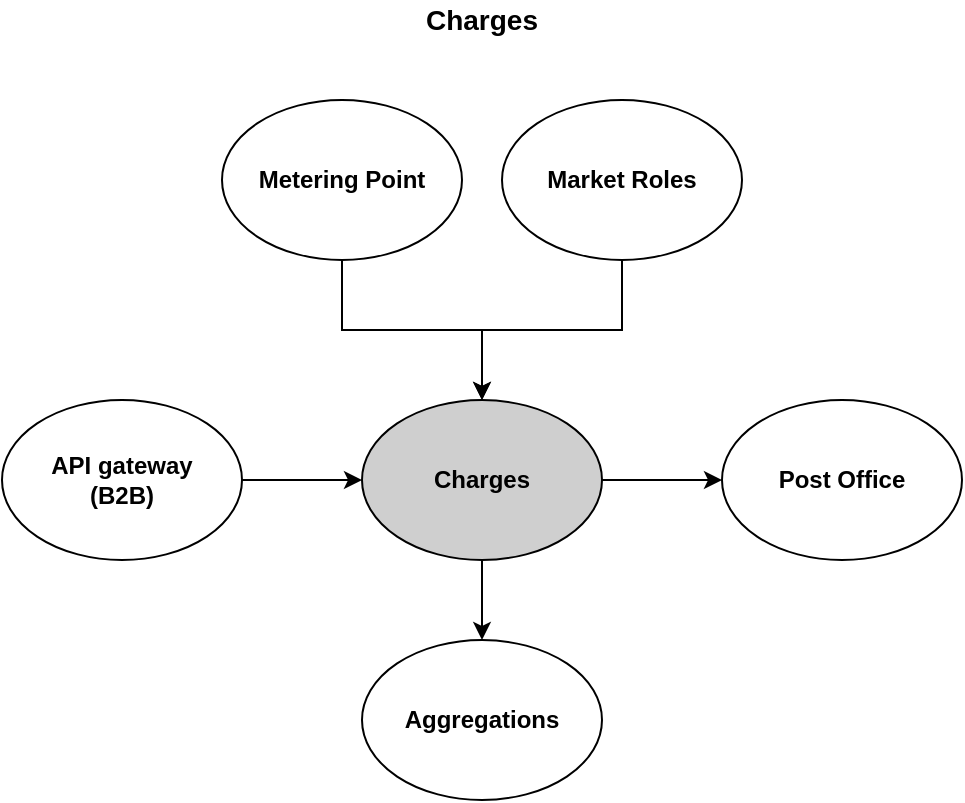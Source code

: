 <mxfile version="14.6.13" type="device"><diagram id="i0IDfQbFjuN1mEYx1GNR" name="Side-1"><mxGraphModel dx="1088" dy="880" grid="1" gridSize="10" guides="1" tooltips="1" connect="1" arrows="1" fold="1" page="1" pageScale="1" pageWidth="827" pageHeight="1169" math="0" shadow="0"><root><mxCell id="0"/><mxCell id="1" parent="0"/><mxCell id="6Yy5RVIUiRxm1Iaf99So-8" value="" style="edgeStyle=orthogonalEdgeStyle;rounded=0;orthogonalLoop=1;jettySize=auto;html=1;" parent="1" source="6Yy5RVIUiRxm1Iaf99So-1" target="6Yy5RVIUiRxm1Iaf99So-7" edge="1"><mxGeometry relative="1" as="geometry"/></mxCell><mxCell id="6Yy5RVIUiRxm1Iaf99So-1" value="&lt;b&gt;Charges&lt;/b&gt;" style="ellipse;whiteSpace=wrap;html=1;fillColor=#CFCFCF;" parent="1" vertex="1"><mxGeometry x="350" y="410" width="120" height="80" as="geometry"/></mxCell><mxCell id="6Yy5RVIUiRxm1Iaf99So-6" value="" style="edgeStyle=orthogonalEdgeStyle;rounded=0;orthogonalLoop=1;jettySize=auto;html=1;" parent="1" source="6Yy5RVIUiRxm1Iaf99So-2" target="6Yy5RVIUiRxm1Iaf99So-1" edge="1"><mxGeometry relative="1" as="geometry"/></mxCell><mxCell id="6Yy5RVIUiRxm1Iaf99So-2" value="&lt;b&gt;API gateway&lt;br&gt;(B2B)&lt;br&gt;&lt;/b&gt;" style="ellipse;whiteSpace=wrap;html=1;" parent="1" vertex="1"><mxGeometry x="170" y="410" width="120" height="80" as="geometry"/></mxCell><mxCell id="6Yy5RVIUiRxm1Iaf99So-4" value="&lt;b&gt;Post Office&lt;/b&gt;" style="ellipse;whiteSpace=wrap;html=1;" parent="1" vertex="1"><mxGeometry x="530" y="410" width="120" height="80" as="geometry"/></mxCell><mxCell id="6Yy5RVIUiRxm1Iaf99So-7" value="&lt;b&gt;Aggregations&lt;/b&gt;" style="ellipse;whiteSpace=wrap;html=1;" parent="1" vertex="1"><mxGeometry x="350" y="530" width="120" height="80" as="geometry"/></mxCell><mxCell id="6Yy5RVIUiRxm1Iaf99So-9" value="&lt;b&gt;&lt;font style=&quot;font-size: 14px&quot;&gt;Charges&lt;/font&gt;&lt;/b&gt;" style="text;html=1;strokeColor=none;fillColor=none;align=center;verticalAlign=middle;whiteSpace=wrap;rounded=0;" parent="1" vertex="1"><mxGeometry x="310" y="210" width="200" height="20" as="geometry"/></mxCell><mxCell id="6Yy5RVIUiRxm1Iaf99So-11" value="" style="edgeStyle=orthogonalEdgeStyle;rounded=0;orthogonalLoop=1;jettySize=auto;html=1;entryX=0;entryY=0.5;entryDx=0;entryDy=0;exitX=1;exitY=0.5;exitDx=0;exitDy=0;" parent="1" source="6Yy5RVIUiRxm1Iaf99So-1" target="6Yy5RVIUiRxm1Iaf99So-4" edge="1"><mxGeometry relative="1" as="geometry"><mxPoint x="480" y="460" as="sourcePoint"/><mxPoint x="550" y="530" as="targetPoint"/></mxGeometry></mxCell><mxCell id="6Yy5RVIUiRxm1Iaf99So-13" value="" style="edgeStyle=orthogonalEdgeStyle;rounded=0;orthogonalLoop=1;jettySize=auto;html=1;" parent="1" source="6Yy5RVIUiRxm1Iaf99So-12" target="6Yy5RVIUiRxm1Iaf99So-1" edge="1"><mxGeometry relative="1" as="geometry"/></mxCell><mxCell id="6Yy5RVIUiRxm1Iaf99So-12" value="&lt;b&gt;Market Roles&lt;/b&gt;" style="ellipse;whiteSpace=wrap;html=1;" parent="1" vertex="1"><mxGeometry x="420" y="260" width="120" height="80" as="geometry"/></mxCell><mxCell id="6Yy5RVIUiRxm1Iaf99So-15" value="" style="edgeStyle=orthogonalEdgeStyle;rounded=0;orthogonalLoop=1;jettySize=auto;html=1;entryX=0.5;entryY=0;entryDx=0;entryDy=0;" parent="1" source="6Yy5RVIUiRxm1Iaf99So-14" target="6Yy5RVIUiRxm1Iaf99So-1" edge="1"><mxGeometry relative="1" as="geometry"/></mxCell><mxCell id="6Yy5RVIUiRxm1Iaf99So-14" value="&lt;b&gt;Metering Point&lt;/b&gt;" style="ellipse;whiteSpace=wrap;html=1;" parent="1" vertex="1"><mxGeometry x="280" y="260" width="120" height="80" as="geometry"/></mxCell></root></mxGraphModel></diagram></mxfile>